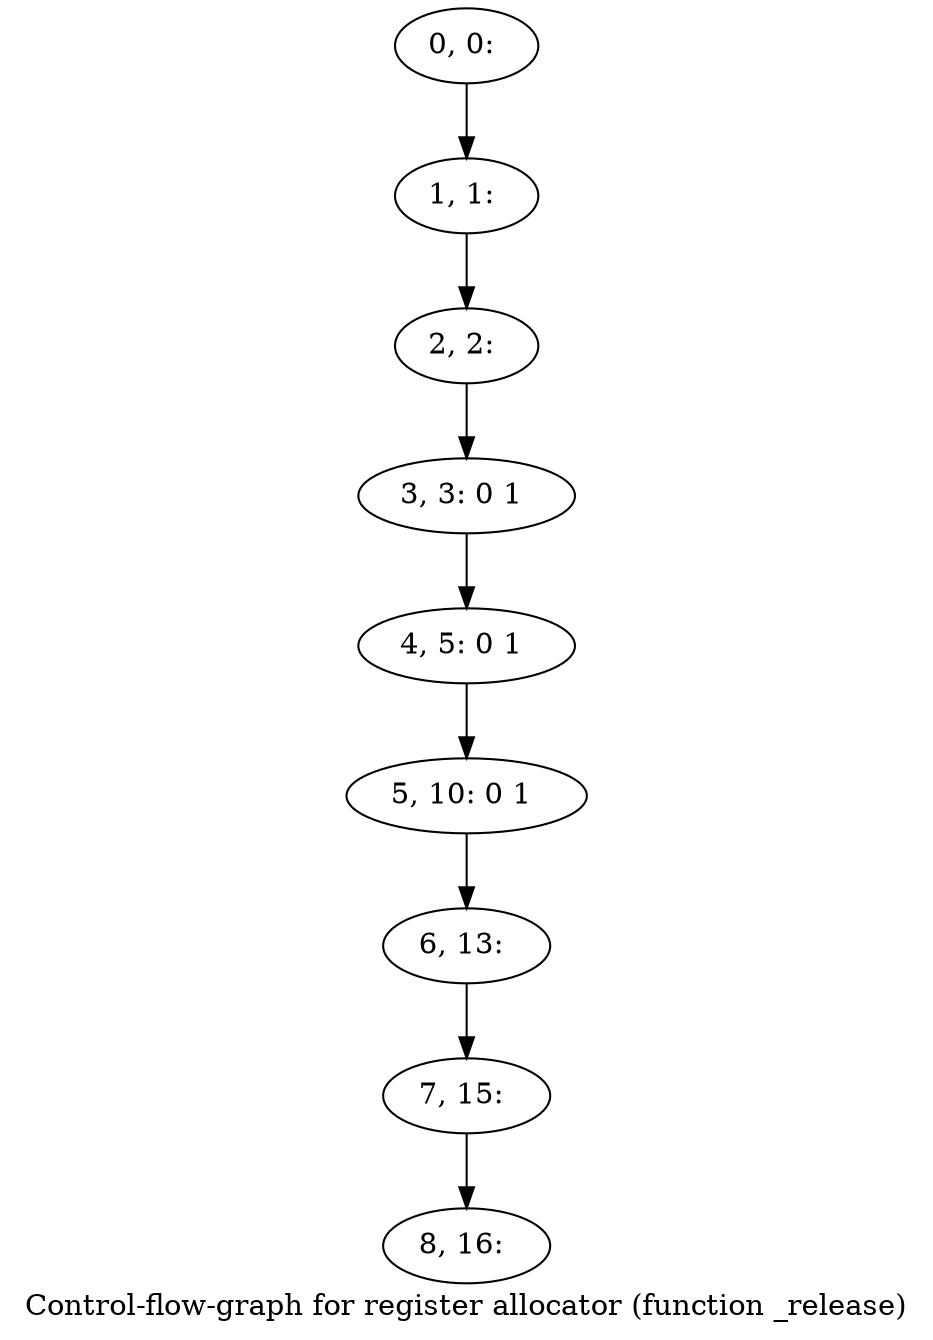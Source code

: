 digraph G {
graph [label="Control-flow-graph for register allocator (function _release)"]
0[label="0, 0: "];
1[label="1, 1: "];
2[label="2, 2: "];
3[label="3, 3: 0 1 "];
4[label="4, 5: 0 1 "];
5[label="5, 10: 0 1 "];
6[label="6, 13: "];
7[label="7, 15: "];
8[label="8, 16: "];
0->1 ;
1->2 ;
2->3 ;
3->4 ;
4->5 ;
5->6 ;
6->7 ;
7->8 ;
}
